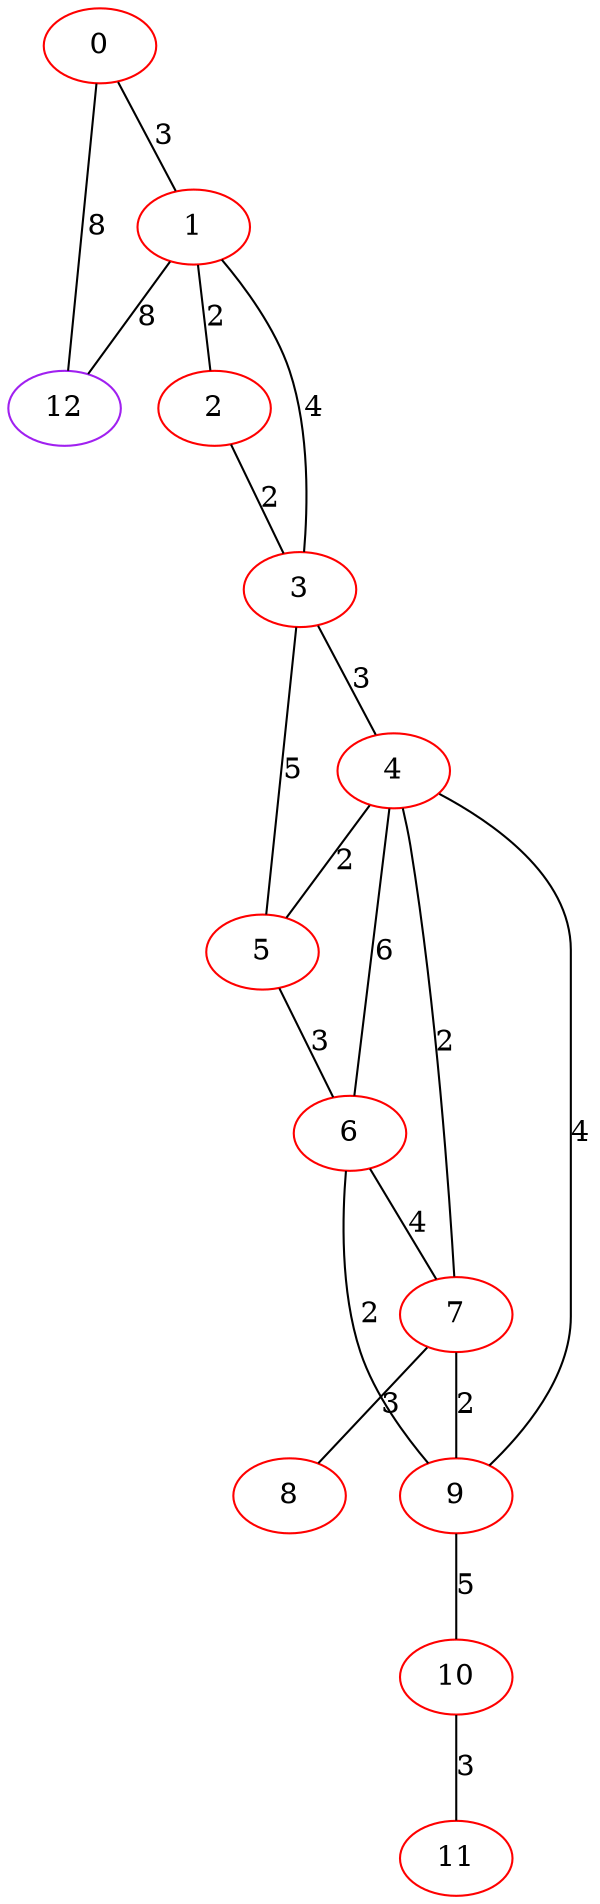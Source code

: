 graph "" {
0 [color=red, weight=1];
1 [color=red, weight=1];
2 [color=red, weight=1];
3 [color=red, weight=1];
4 [color=red, weight=1];
5 [color=red, weight=1];
6 [color=red, weight=1];
7 [color=red, weight=1];
8 [color=red, weight=1];
9 [color=red, weight=1];
10 [color=red, weight=1];
11 [color=red, weight=1];
12 [color=purple, weight=4];
0 -- 1  [key=0, label=3];
0 -- 12  [key=0, label=8];
1 -- 2  [key=0, label=2];
1 -- 3  [key=0, label=4];
1 -- 12  [key=0, label=8];
2 -- 3  [key=0, label=2];
3 -- 4  [key=0, label=3];
3 -- 5  [key=0, label=5];
4 -- 9  [key=0, label=4];
4 -- 5  [key=0, label=2];
4 -- 6  [key=0, label=6];
4 -- 7  [key=0, label=2];
5 -- 6  [key=0, label=3];
6 -- 9  [key=0, label=2];
6 -- 7  [key=0, label=4];
7 -- 8  [key=0, label=3];
7 -- 9  [key=0, label=2];
9 -- 10  [key=0, label=5];
10 -- 11  [key=0, label=3];
}
